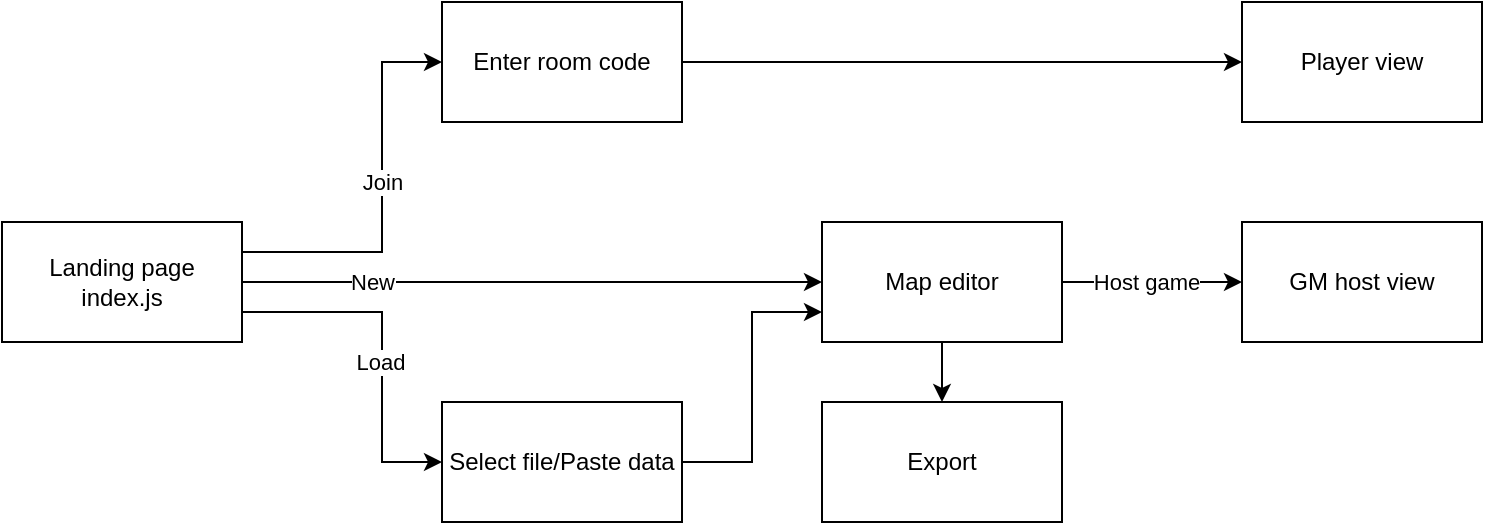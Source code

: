 <mxfile version="13.6.6"><diagram id="QJO2GBBPpoRm-R7DQNgp" name="Page-1"><mxGraphModel dx="981" dy="526" grid="1" gridSize="10" guides="1" tooltips="1" connect="1" arrows="1" fold="1" page="1" pageScale="1" pageWidth="827" pageHeight="583" math="0" shadow="0"><root><mxCell id="0"/><mxCell id="1" parent="0"/><mxCell id="VXGIXHjygeLYWyOPK0qK-5" style="edgeStyle=orthogonalEdgeStyle;rounded=0;orthogonalLoop=1;jettySize=auto;html=1;exitX=1;exitY=0.25;exitDx=0;exitDy=0;entryX=0;entryY=0.5;entryDx=0;entryDy=0;" edge="1" parent="1" source="VXGIXHjygeLYWyOPK0qK-1" target="VXGIXHjygeLYWyOPK0qK-2"><mxGeometry relative="1" as="geometry"><Array as="points"><mxPoint x="200" y="178"/><mxPoint x="200" y="83"/></Array></mxGeometry></mxCell><mxCell id="VXGIXHjygeLYWyOPK0qK-8" value="Join" style="edgeLabel;html=1;align=center;verticalAlign=middle;resizable=0;points=[];" vertex="1" connectable="0" parent="VXGIXHjygeLYWyOPK0qK-5"><mxGeometry x="-0.135" y="3" relative="1" as="geometry"><mxPoint x="3" y="-21" as="offset"/></mxGeometry></mxCell><mxCell id="VXGIXHjygeLYWyOPK0qK-6" style="edgeStyle=orthogonalEdgeStyle;rounded=0;orthogonalLoop=1;jettySize=auto;html=1;exitX=1;exitY=0.5;exitDx=0;exitDy=0;entryX=0;entryY=0.5;entryDx=0;entryDy=0;" edge="1" parent="1" source="VXGIXHjygeLYWyOPK0qK-1" target="VXGIXHjygeLYWyOPK0qK-3"><mxGeometry relative="1" as="geometry"/></mxCell><mxCell id="VXGIXHjygeLYWyOPK0qK-9" value="New" style="edgeLabel;html=1;align=center;verticalAlign=middle;resizable=0;points=[];" vertex="1" connectable="0" parent="VXGIXHjygeLYWyOPK0qK-6"><mxGeometry x="0.185" relative="1" as="geometry"><mxPoint x="-107" as="offset"/></mxGeometry></mxCell><mxCell id="VXGIXHjygeLYWyOPK0qK-7" style="edgeStyle=orthogonalEdgeStyle;rounded=0;orthogonalLoop=1;jettySize=auto;html=1;exitX=1;exitY=0.75;exitDx=0;exitDy=0;entryX=0;entryY=0.5;entryDx=0;entryDy=0;" edge="1" parent="1" source="VXGIXHjygeLYWyOPK0qK-1" target="VXGIXHjygeLYWyOPK0qK-4"><mxGeometry relative="1" as="geometry"><Array as="points"><mxPoint x="200" y="208"/><mxPoint x="200" y="283"/></Array></mxGeometry></mxCell><mxCell id="VXGIXHjygeLYWyOPK0qK-11" value="Load" style="edgeLabel;html=1;align=center;verticalAlign=middle;resizable=0;points=[];" vertex="1" connectable="0" parent="VXGIXHjygeLYWyOPK0qK-7"><mxGeometry x="-0.118" y="-1" relative="1" as="geometry"><mxPoint y="18" as="offset"/></mxGeometry></mxCell><mxCell id="VXGIXHjygeLYWyOPK0qK-1" value="&lt;div&gt;Landing page&lt;br&gt;&lt;/div&gt;&lt;div&gt;index.js&lt;/div&gt;" style="rounded=0;whiteSpace=wrap;html=1;" vertex="1" parent="1"><mxGeometry x="10" y="163" width="120" height="60" as="geometry"/></mxCell><mxCell id="VXGIXHjygeLYWyOPK0qK-13" style="edgeStyle=orthogonalEdgeStyle;rounded=0;orthogonalLoop=1;jettySize=auto;html=1;exitX=1;exitY=0.5;exitDx=0;exitDy=0;entryX=0;entryY=0.5;entryDx=0;entryDy=0;" edge="1" parent="1" source="VXGIXHjygeLYWyOPK0qK-2" target="VXGIXHjygeLYWyOPK0qK-12"><mxGeometry relative="1" as="geometry"/></mxCell><mxCell id="VXGIXHjygeLYWyOPK0qK-2" value="Enter room code" style="rounded=0;whiteSpace=wrap;html=1;" vertex="1" parent="1"><mxGeometry x="230" y="53" width="120" height="60" as="geometry"/></mxCell><mxCell id="VXGIXHjygeLYWyOPK0qK-17" style="edgeStyle=orthogonalEdgeStyle;rounded=0;orthogonalLoop=1;jettySize=auto;html=1;exitX=1;exitY=0.5;exitDx=0;exitDy=0;entryX=0;entryY=0.5;entryDx=0;entryDy=0;" edge="1" parent="1" source="VXGIXHjygeLYWyOPK0qK-3" target="VXGIXHjygeLYWyOPK0qK-16"><mxGeometry relative="1" as="geometry"/></mxCell><mxCell id="VXGIXHjygeLYWyOPK0qK-18" value="Host game" style="edgeLabel;html=1;align=center;verticalAlign=middle;resizable=0;points=[];" vertex="1" connectable="0" parent="VXGIXHjygeLYWyOPK0qK-17"><mxGeometry x="-0.218" relative="1" as="geometry"><mxPoint x="7" as="offset"/></mxGeometry></mxCell><mxCell id="VXGIXHjygeLYWyOPK0qK-20" style="edgeStyle=orthogonalEdgeStyle;rounded=0;orthogonalLoop=1;jettySize=auto;html=1;exitX=0.5;exitY=1;exitDx=0;exitDy=0;entryX=0.5;entryY=0;entryDx=0;entryDy=0;" edge="1" parent="1" source="VXGIXHjygeLYWyOPK0qK-3" target="VXGIXHjygeLYWyOPK0qK-19"><mxGeometry relative="1" as="geometry"/></mxCell><mxCell id="VXGIXHjygeLYWyOPK0qK-3" value="Map editor" style="rounded=0;whiteSpace=wrap;html=1;" vertex="1" parent="1"><mxGeometry x="420" y="163" width="120" height="60" as="geometry"/></mxCell><mxCell id="VXGIXHjygeLYWyOPK0qK-14" style="edgeStyle=orthogonalEdgeStyle;rounded=0;orthogonalLoop=1;jettySize=auto;html=1;exitX=1;exitY=0.5;exitDx=0;exitDy=0;entryX=0;entryY=0.75;entryDx=0;entryDy=0;" edge="1" parent="1" source="VXGIXHjygeLYWyOPK0qK-4" target="VXGIXHjygeLYWyOPK0qK-3"><mxGeometry relative="1" as="geometry"/></mxCell><mxCell id="VXGIXHjygeLYWyOPK0qK-4" value="Select file/Paste data" style="rounded=0;whiteSpace=wrap;html=1;" vertex="1" parent="1"><mxGeometry x="230" y="253" width="120" height="60" as="geometry"/></mxCell><mxCell id="VXGIXHjygeLYWyOPK0qK-12" value="Player view" style="rounded=0;whiteSpace=wrap;html=1;" vertex="1" parent="1"><mxGeometry x="630" y="53" width="120" height="60" as="geometry"/></mxCell><mxCell id="VXGIXHjygeLYWyOPK0qK-16" value="GM host view" style="rounded=0;whiteSpace=wrap;html=1;" vertex="1" parent="1"><mxGeometry x="630" y="163" width="120" height="60" as="geometry"/></mxCell><mxCell id="VXGIXHjygeLYWyOPK0qK-19" value="Export" style="rounded=0;whiteSpace=wrap;html=1;" vertex="1" parent="1"><mxGeometry x="420" y="253" width="120" height="60" as="geometry"/></mxCell></root></mxGraphModel></diagram></mxfile>
